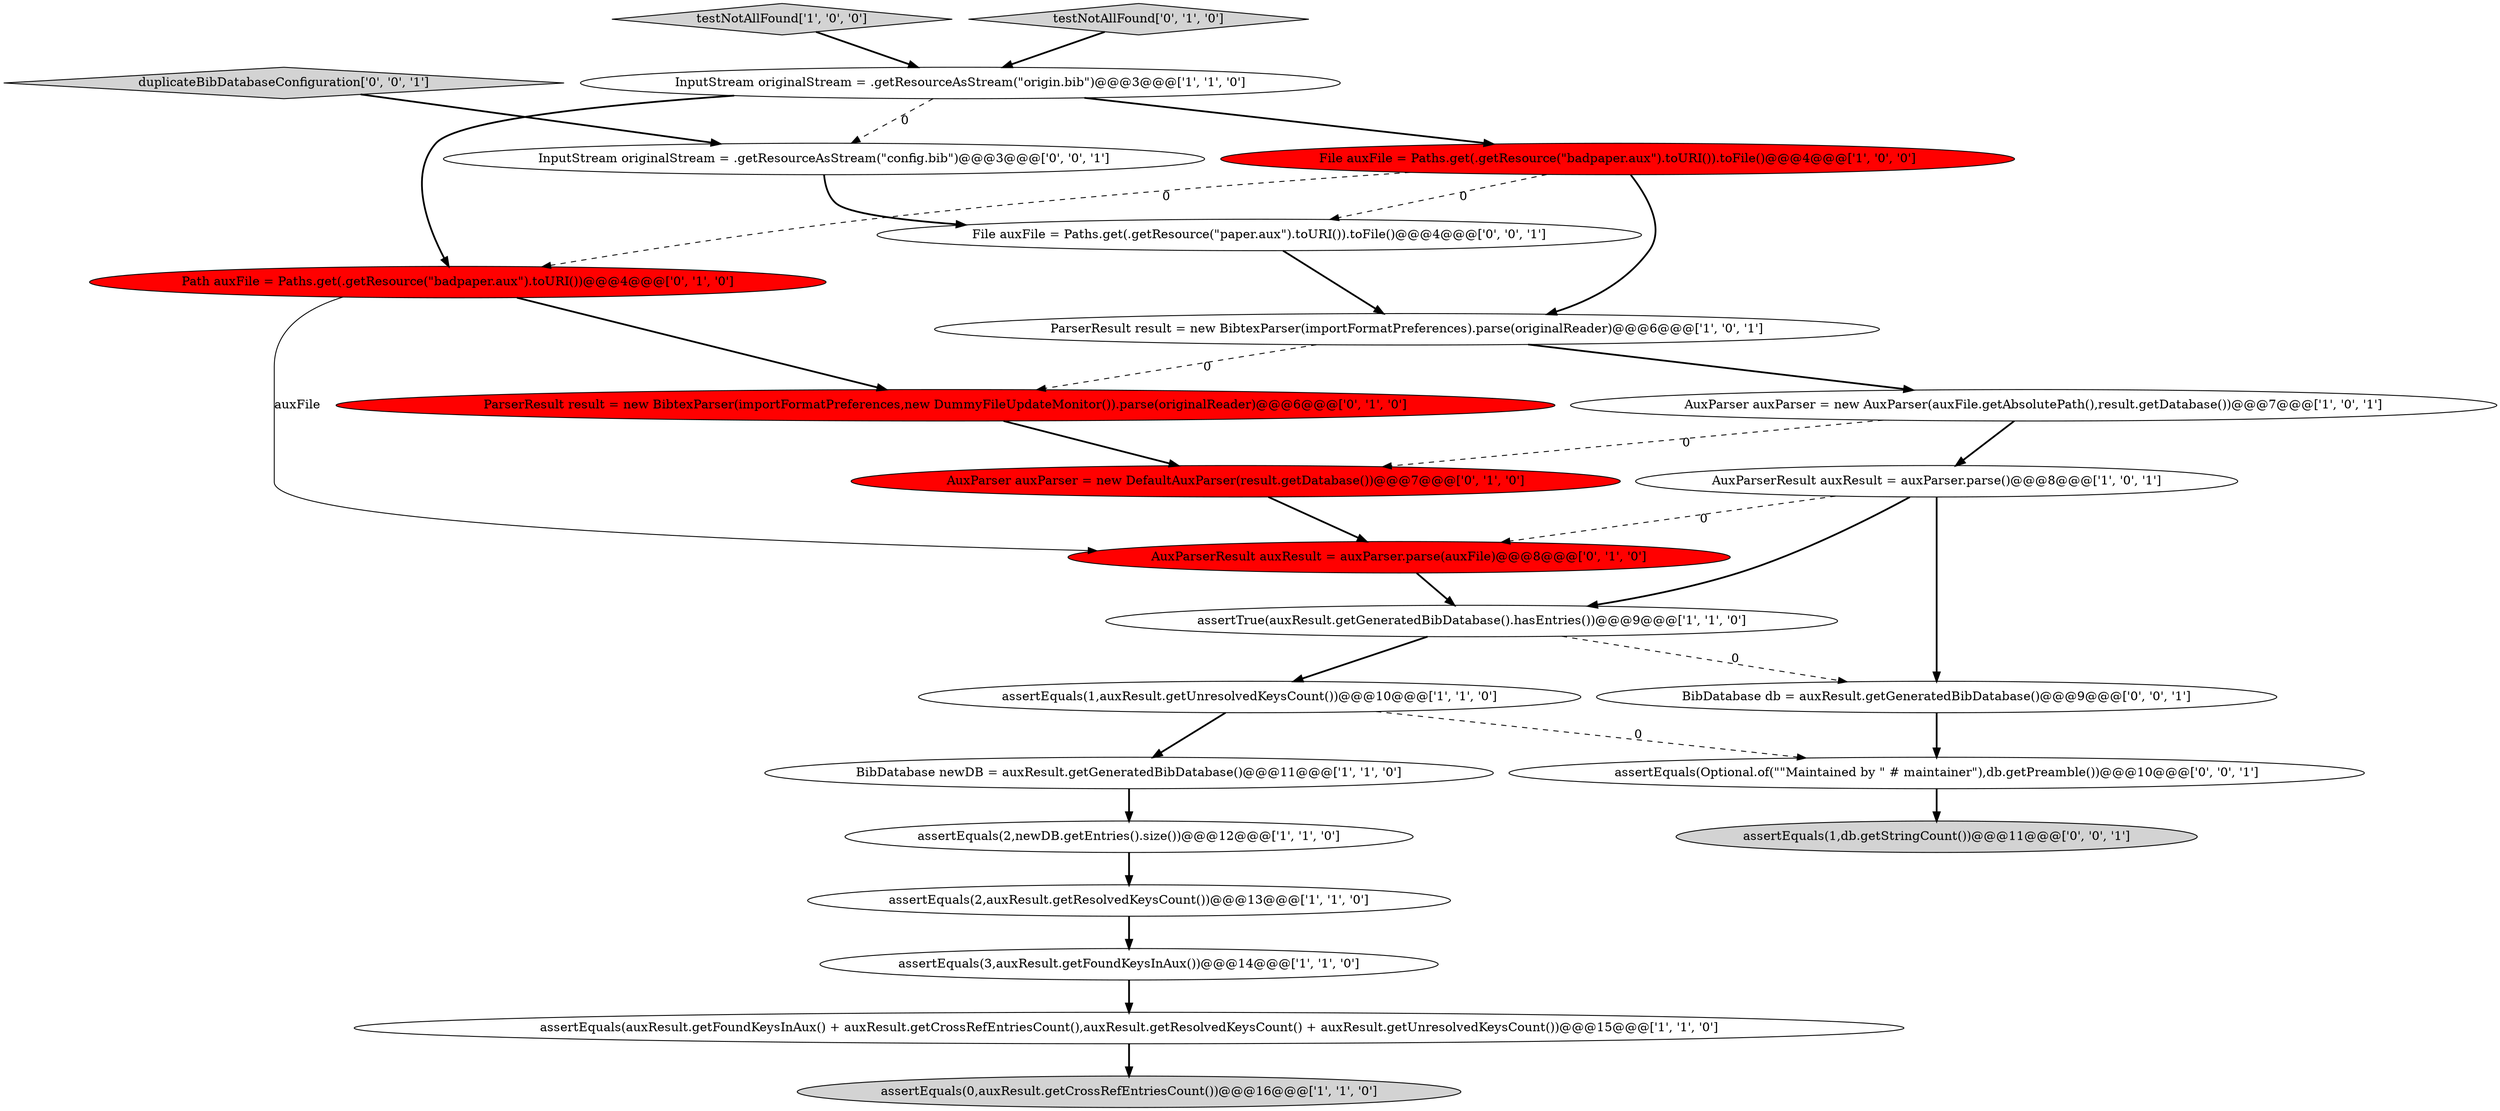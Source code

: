 digraph {
13 [style = filled, label = "assertEquals(2,auxResult.getResolvedKeysCount())@@@13@@@['1', '1', '0']", fillcolor = white, shape = ellipse image = "AAA0AAABBB1BBB"];
14 [style = filled, label = "ParserResult result = new BibtexParser(importFormatPreferences,new DummyFileUpdateMonitor()).parse(originalReader)@@@6@@@['0', '1', '0']", fillcolor = red, shape = ellipse image = "AAA1AAABBB2BBB"];
22 [style = filled, label = "File auxFile = Paths.get(.getResource(\"paper.aux\").toURI()).toFile()@@@4@@@['0', '0', '1']", fillcolor = white, shape = ellipse image = "AAA0AAABBB3BBB"];
24 [style = filled, label = "BibDatabase db = auxResult.getGeneratedBibDatabase()@@@9@@@['0', '0', '1']", fillcolor = white, shape = ellipse image = "AAA0AAABBB3BBB"];
5 [style = filled, label = "assertEquals(auxResult.getFoundKeysInAux() + auxResult.getCrossRefEntriesCount(),auxResult.getResolvedKeysCount() + auxResult.getUnresolvedKeysCount())@@@15@@@['1', '1', '0']", fillcolor = white, shape = ellipse image = "AAA0AAABBB1BBB"];
19 [style = filled, label = "assertEquals(Optional.of(\"\"Maintained by \" # maintainer\"),db.getPreamble())@@@10@@@['0', '0', '1']", fillcolor = white, shape = ellipse image = "AAA0AAABBB3BBB"];
7 [style = filled, label = "assertEquals(0,auxResult.getCrossRefEntriesCount())@@@16@@@['1', '1', '0']", fillcolor = lightgray, shape = ellipse image = "AAA0AAABBB1BBB"];
8 [style = filled, label = "BibDatabase newDB = auxResult.getGeneratedBibDatabase()@@@11@@@['1', '1', '0']", fillcolor = white, shape = ellipse image = "AAA0AAABBB1BBB"];
6 [style = filled, label = "testNotAllFound['1', '0', '0']", fillcolor = lightgray, shape = diamond image = "AAA0AAABBB1BBB"];
17 [style = filled, label = "Path auxFile = Paths.get(.getResource(\"badpaper.aux\").toURI())@@@4@@@['0', '1', '0']", fillcolor = red, shape = ellipse image = "AAA1AAABBB2BBB"];
16 [style = filled, label = "AuxParser auxParser = new DefaultAuxParser(result.getDatabase())@@@7@@@['0', '1', '0']", fillcolor = red, shape = ellipse image = "AAA1AAABBB2BBB"];
9 [style = filled, label = "assertEquals(3,auxResult.getFoundKeysInAux())@@@14@@@['1', '1', '0']", fillcolor = white, shape = ellipse image = "AAA0AAABBB1BBB"];
10 [style = filled, label = "File auxFile = Paths.get(.getResource(\"badpaper.aux\").toURI()).toFile()@@@4@@@['1', '0', '0']", fillcolor = red, shape = ellipse image = "AAA1AAABBB1BBB"];
2 [style = filled, label = "assertTrue(auxResult.getGeneratedBibDatabase().hasEntries())@@@9@@@['1', '1', '0']", fillcolor = white, shape = ellipse image = "AAA0AAABBB1BBB"];
18 [style = filled, label = "AuxParserResult auxResult = auxParser.parse(auxFile)@@@8@@@['0', '1', '0']", fillcolor = red, shape = ellipse image = "AAA1AAABBB2BBB"];
20 [style = filled, label = "assertEquals(1,db.getStringCount())@@@11@@@['0', '0', '1']", fillcolor = lightgray, shape = ellipse image = "AAA0AAABBB3BBB"];
1 [style = filled, label = "InputStream originalStream = .getResourceAsStream(\"origin.bib\")@@@3@@@['1', '1', '0']", fillcolor = white, shape = ellipse image = "AAA0AAABBB1BBB"];
15 [style = filled, label = "testNotAllFound['0', '1', '0']", fillcolor = lightgray, shape = diamond image = "AAA0AAABBB2BBB"];
3 [style = filled, label = "AuxParserResult auxResult = auxParser.parse()@@@8@@@['1', '0', '1']", fillcolor = white, shape = ellipse image = "AAA0AAABBB1BBB"];
0 [style = filled, label = "assertEquals(1,auxResult.getUnresolvedKeysCount())@@@10@@@['1', '1', '0']", fillcolor = white, shape = ellipse image = "AAA0AAABBB1BBB"];
23 [style = filled, label = "duplicateBibDatabaseConfiguration['0', '0', '1']", fillcolor = lightgray, shape = diamond image = "AAA0AAABBB3BBB"];
11 [style = filled, label = "assertEquals(2,newDB.getEntries().size())@@@12@@@['1', '1', '0']", fillcolor = white, shape = ellipse image = "AAA0AAABBB1BBB"];
21 [style = filled, label = "InputStream originalStream = .getResourceAsStream(\"config.bib\")@@@3@@@['0', '0', '1']", fillcolor = white, shape = ellipse image = "AAA0AAABBB3BBB"];
12 [style = filled, label = "ParserResult result = new BibtexParser(importFormatPreferences).parse(originalReader)@@@6@@@['1', '0', '1']", fillcolor = white, shape = ellipse image = "AAA0AAABBB1BBB"];
4 [style = filled, label = "AuxParser auxParser = new AuxParser(auxFile.getAbsolutePath(),result.getDatabase())@@@7@@@['1', '0', '1']", fillcolor = white, shape = ellipse image = "AAA0AAABBB1BBB"];
14->16 [style = bold, label=""];
4->3 [style = bold, label=""];
16->18 [style = bold, label=""];
24->19 [style = bold, label=""];
4->16 [style = dashed, label="0"];
3->24 [style = bold, label=""];
0->19 [style = dashed, label="0"];
19->20 [style = bold, label=""];
3->18 [style = dashed, label="0"];
1->21 [style = dashed, label="0"];
10->22 [style = dashed, label="0"];
18->2 [style = bold, label=""];
1->17 [style = bold, label=""];
6->1 [style = bold, label=""];
17->18 [style = solid, label="auxFile"];
2->0 [style = bold, label=""];
12->14 [style = dashed, label="0"];
3->2 [style = bold, label=""];
12->4 [style = bold, label=""];
23->21 [style = bold, label=""];
17->14 [style = bold, label=""];
10->12 [style = bold, label=""];
21->22 [style = bold, label=""];
22->12 [style = bold, label=""];
11->13 [style = bold, label=""];
0->8 [style = bold, label=""];
10->17 [style = dashed, label="0"];
9->5 [style = bold, label=""];
5->7 [style = bold, label=""];
13->9 [style = bold, label=""];
2->24 [style = dashed, label="0"];
1->10 [style = bold, label=""];
8->11 [style = bold, label=""];
15->1 [style = bold, label=""];
}
